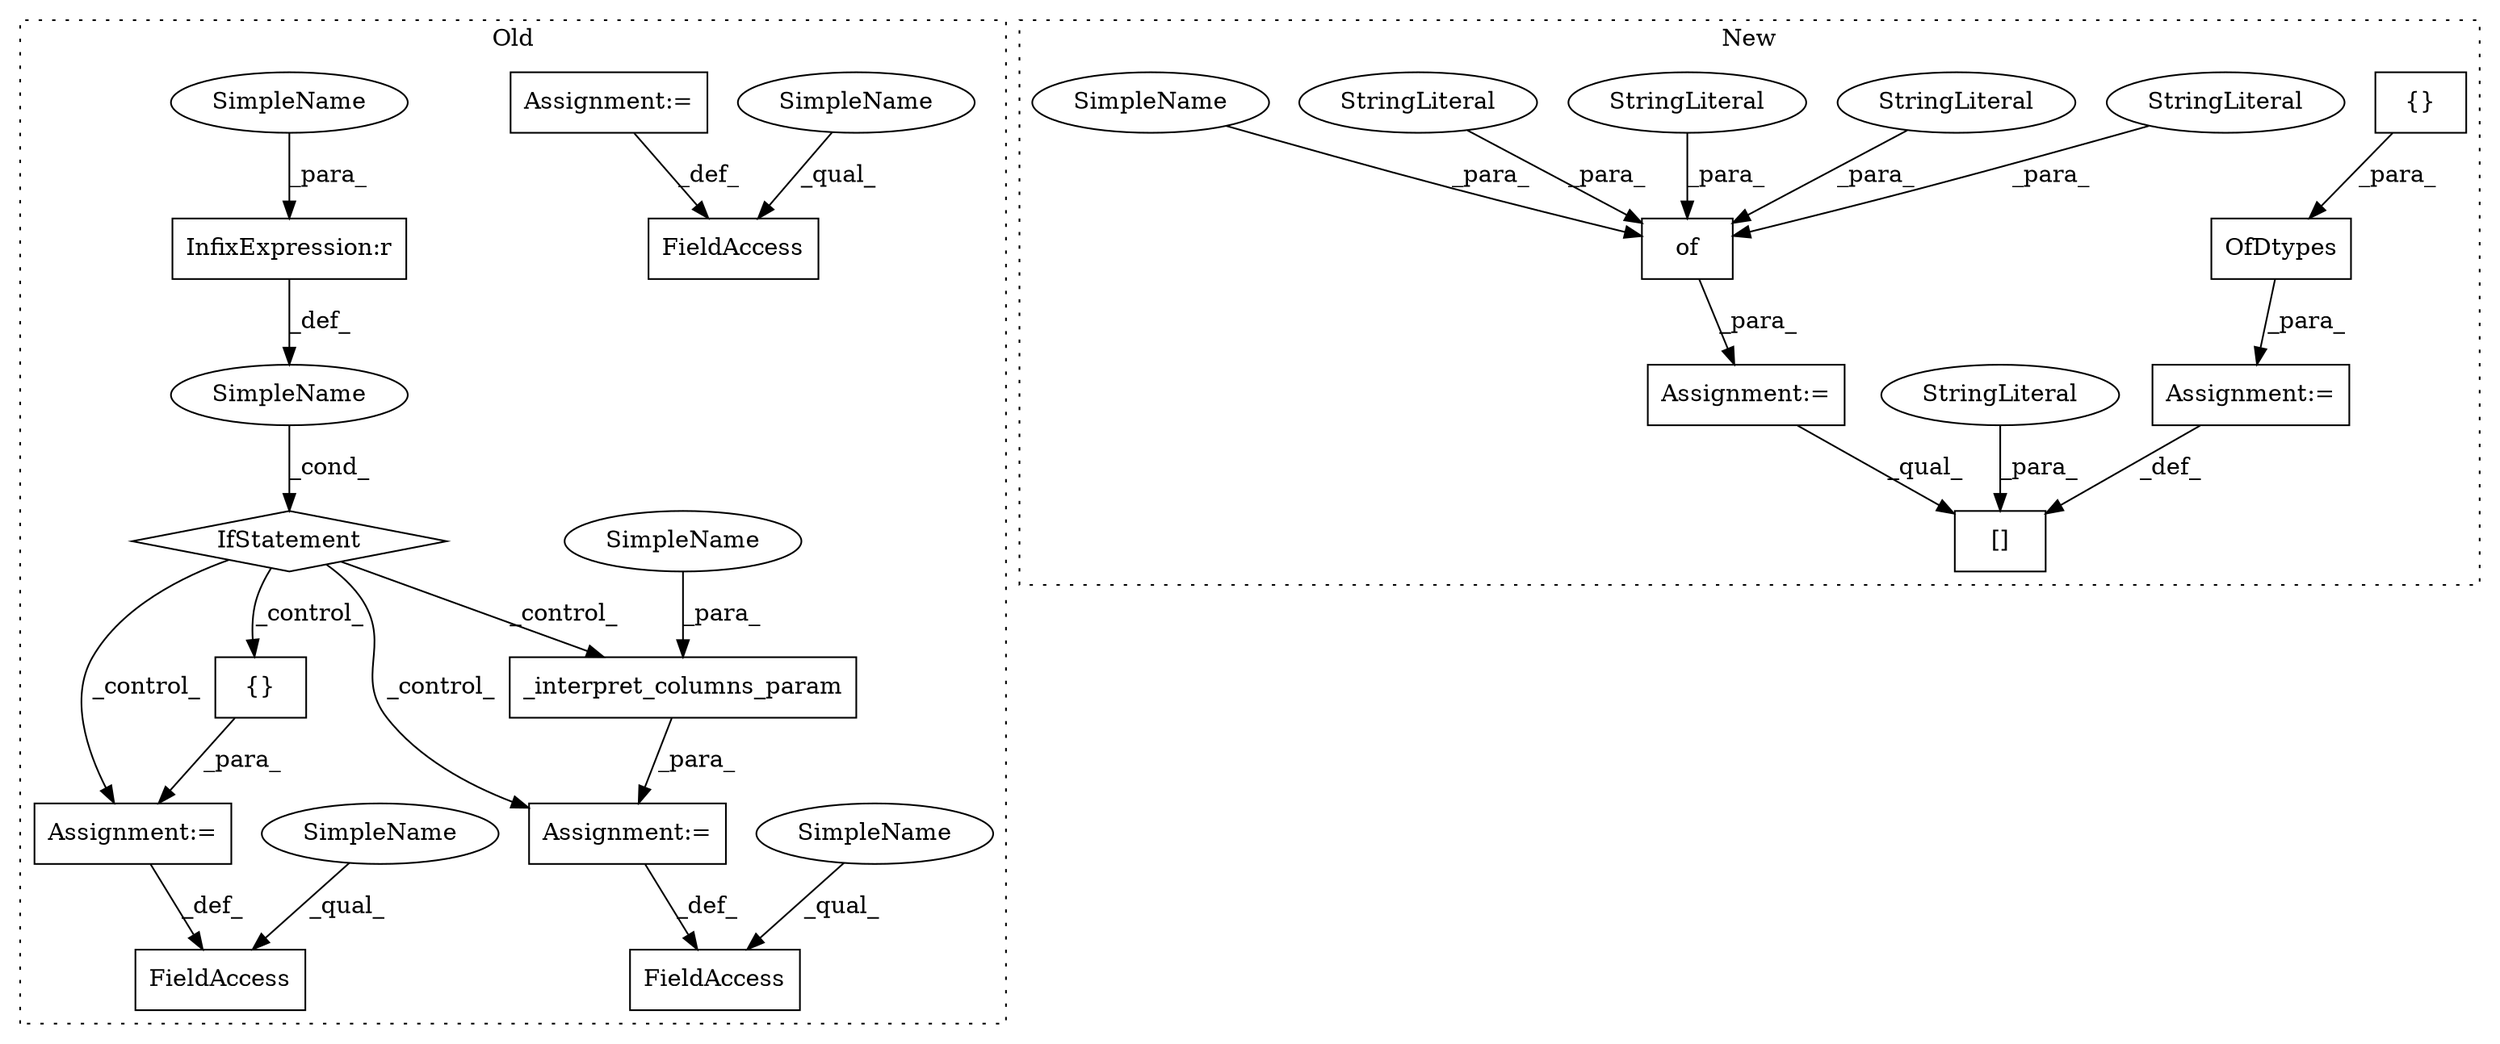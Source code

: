 digraph G {
subgraph cluster0 {
1 [label="IfStatement" a="25" s="973,1000" l="4,2" shape="diamond"];
3 [label="{}" a="4" s="1049" l="2" shape="box"];
5 [label="InfixExpression:r" a="27" s="992" l="4" shape="box"];
6 [label="SimpleName" a="42" s="" l="" shape="ellipse"];
7 [label="_interpret_columns_param" a="32" s="1095,1135" l="25,1" shape="box"];
8 [label="FieldAccess" a="22" s="1010" l="21" shape="box"];
9 [label="FieldAccess" a="22" s="1073" l="21" shape="box"];
10 [label="FieldAccess" a="22" s="914" l="13" shape="box"];
12 [label="Assignment:=" a="7" s="927" l="1" shape="box"];
13 [label="Assignment:=" a="7" s="1031" l="1" shape="box"];
14 [label="Assignment:=" a="7" s="1094" l="1" shape="box"];
23 [label="SimpleName" a="42" s="1010" l="4" shape="ellipse"];
24 [label="SimpleName" a="42" s="1073" l="4" shape="ellipse"];
25 [label="SimpleName" a="42" s="914" l="4" shape="ellipse"];
26 [label="SimpleName" a="42" s="1120" l="15" shape="ellipse"];
27 [label="SimpleName" a="42" s="977" l="15" shape="ellipse"];
label = "Old";
style="dotted";
}
subgraph cluster1 {
2 [label="OfDtypes" a="32" s="891,933" l="9,1" shape="box"];
4 [label="{}" a="4" s="912,932" l="1,1" shape="box"];
11 [label="Assignment:=" a="7" s="890" l="1" shape="box"];
15 [label="[]" a="2" s="862,889" l="13,1" shape="box"];
16 [label="StringLiteral" a="45" s="875" l="14" shape="ellipse"];
17 [label="of" a="32" s="744,822" l="3,1" shape="box"];
18 [label="StringLiteral" a="45" s="799" l="11" shape="ellipse"];
19 [label="StringLiteral" a="45" s="765" l="17" shape="ellipse"];
20 [label="StringLiteral" a="45" s="811" l="11" shape="ellipse"];
21 [label="StringLiteral" a="45" s="747" l="9" shape="ellipse"];
22 [label="Assignment:=" a="7" s="739" l="1" shape="box"];
28 [label="SimpleName" a="42" s="783" l="15" shape="ellipse"];
label = "New";
style="dotted";
}
1 -> 7 [label="_control_"];
1 -> 13 [label="_control_"];
1 -> 3 [label="_control_"];
1 -> 14 [label="_control_"];
2 -> 11 [label="_para_"];
3 -> 13 [label="_para_"];
4 -> 2 [label="_para_"];
5 -> 6 [label="_def_"];
6 -> 1 [label="_cond_"];
7 -> 14 [label="_para_"];
11 -> 15 [label="_def_"];
12 -> 10 [label="_def_"];
13 -> 8 [label="_def_"];
14 -> 9 [label="_def_"];
16 -> 15 [label="_para_"];
17 -> 22 [label="_para_"];
18 -> 17 [label="_para_"];
19 -> 17 [label="_para_"];
20 -> 17 [label="_para_"];
21 -> 17 [label="_para_"];
22 -> 15 [label="_qual_"];
23 -> 8 [label="_qual_"];
24 -> 9 [label="_qual_"];
25 -> 10 [label="_qual_"];
26 -> 7 [label="_para_"];
27 -> 5 [label="_para_"];
28 -> 17 [label="_para_"];
}